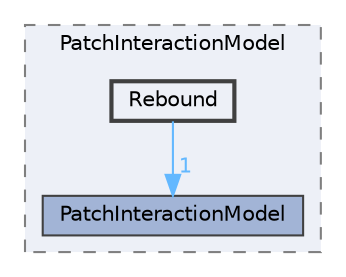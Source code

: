 digraph "src/lagrangian/intermediate/submodels/Kinematic/PatchInteractionModel/Rebound"
{
 // LATEX_PDF_SIZE
  bgcolor="transparent";
  edge [fontname=Helvetica,fontsize=10,labelfontname=Helvetica,labelfontsize=10];
  node [fontname=Helvetica,fontsize=10,shape=box,height=0.2,width=0.4];
  compound=true
  subgraph clusterdir_cf43f87a8139bd03a012339b0f68c2d8 {
    graph [ bgcolor="#edf0f7", pencolor="grey50", label="PatchInteractionModel", fontname=Helvetica,fontsize=10 style="filled,dashed", URL="dir_cf43f87a8139bd03a012339b0f68c2d8.html",tooltip=""]
  dir_fbe14706e92980c2567ab36ee0a0e449 [label="PatchInteractionModel", fillcolor="#a2b4d6", color="grey25", style="filled", URL="dir_fbe14706e92980c2567ab36ee0a0e449.html",tooltip=""];
  dir_af6f25dd17f1e434d49b52a581c1b215 [label="Rebound", fillcolor="#edf0f7", color="grey25", style="filled,bold", URL="dir_af6f25dd17f1e434d49b52a581c1b215.html",tooltip=""];
  }
  dir_af6f25dd17f1e434d49b52a581c1b215->dir_fbe14706e92980c2567ab36ee0a0e449 [headlabel="1", labeldistance=1.5 headhref="dir_003254_002837.html" href="dir_003254_002837.html" color="steelblue1" fontcolor="steelblue1"];
}
